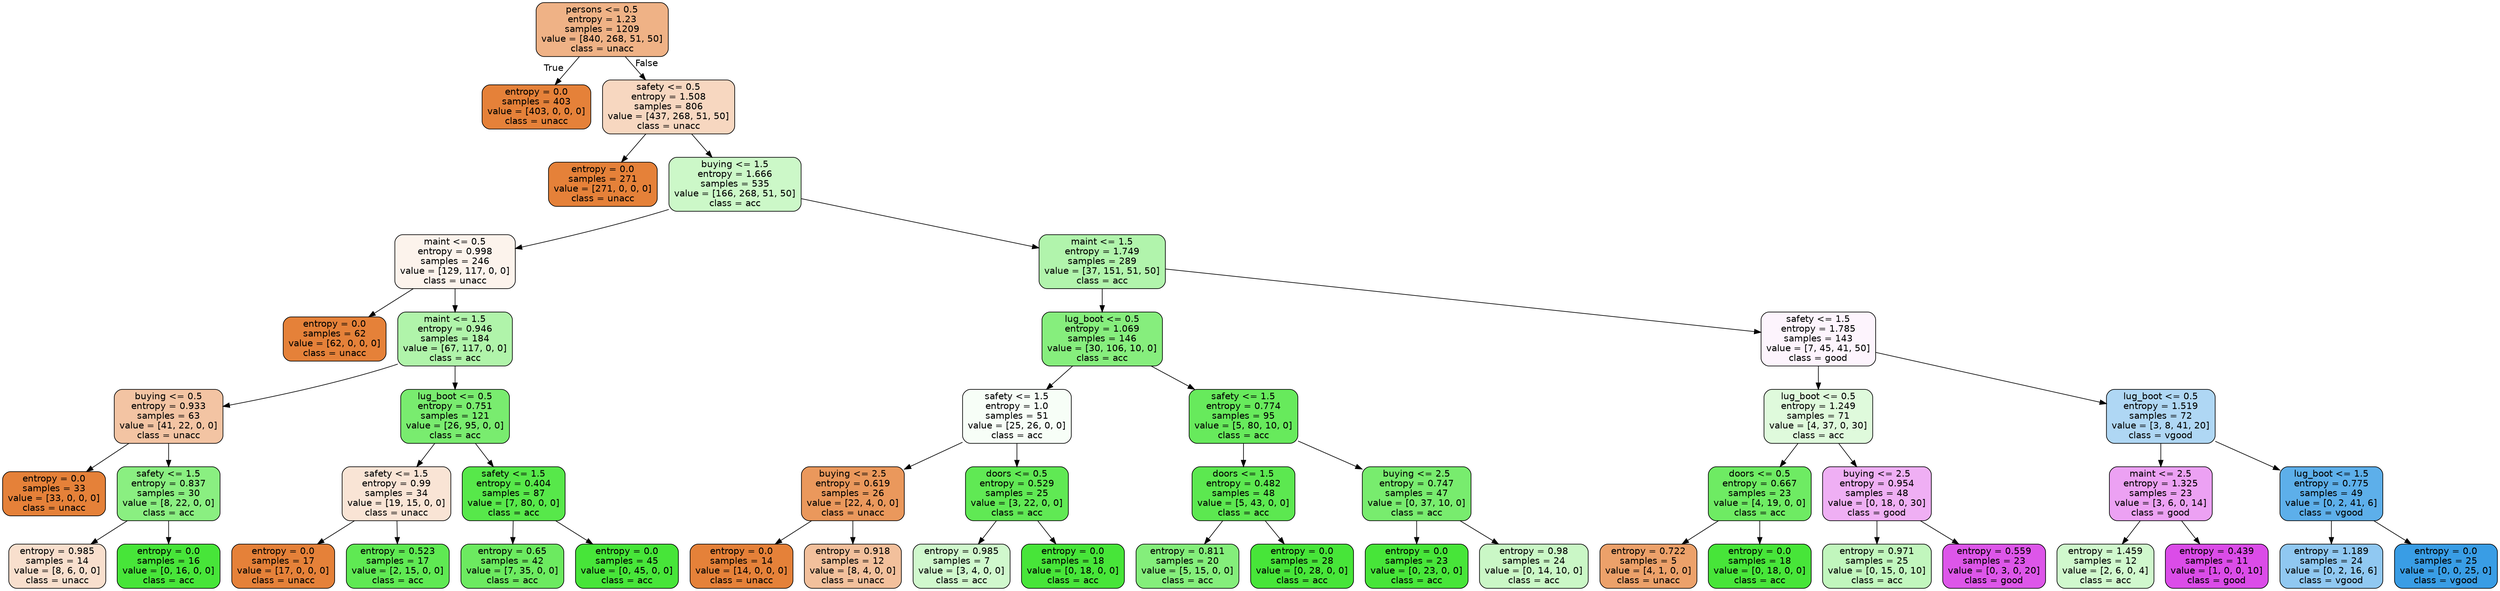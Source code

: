 digraph Tree {
node [shape=box, style="filled, rounded", color="black", fontname=helvetica] ;
edge [fontname=helvetica] ;
0 [label="persons <= 0.5\nentropy = 1.23\nsamples = 1209\nvalue = [840, 268, 51, 50]\nclass = unacc", fillcolor="#e581399b"] ;
1 [label="entropy = 0.0\nsamples = 403\nvalue = [403, 0, 0, 0]\nclass = unacc", fillcolor="#e58139ff"] ;
0 -> 1 [labeldistance=2.5, labelangle=45, headlabel="True"] ;
2 [label="safety <= 0.5\nentropy = 1.508\nsamples = 806\nvalue = [437, 268, 51, 50]\nclass = unacc", fillcolor="#e5813950"] ;
0 -> 2 [labeldistance=2.5, labelangle=-45, headlabel="False"] ;
3 [label="entropy = 0.0\nsamples = 271\nvalue = [271, 0, 0, 0]\nclass = unacc", fillcolor="#e58139ff"] ;
2 -> 3 ;
4 [label="buying <= 1.5\nentropy = 1.666\nsamples = 535\nvalue = [166, 268, 51, 50]\nclass = acc", fillcolor="#47e53946"] ;
2 -> 4 ;
5 [label="maint <= 0.5\nentropy = 0.998\nsamples = 246\nvalue = [129, 117, 0, 0]\nclass = unacc", fillcolor="#e5813918"] ;
4 -> 5 ;
6 [label="entropy = 0.0\nsamples = 62\nvalue = [62, 0, 0, 0]\nclass = unacc", fillcolor="#e58139ff"] ;
5 -> 6 ;
7 [label="maint <= 1.5\nentropy = 0.946\nsamples = 184\nvalue = [67, 117, 0, 0]\nclass = acc", fillcolor="#47e5396d"] ;
5 -> 7 ;
8 [label="buying <= 0.5\nentropy = 0.933\nsamples = 63\nvalue = [41, 22, 0, 0]\nclass = unacc", fillcolor="#e5813976"] ;
7 -> 8 ;
9 [label="entropy = 0.0\nsamples = 33\nvalue = [33, 0, 0, 0]\nclass = unacc", fillcolor="#e58139ff"] ;
8 -> 9 ;
10 [label="safety <= 1.5\nentropy = 0.837\nsamples = 30\nvalue = [8, 22, 0, 0]\nclass = acc", fillcolor="#47e539a2"] ;
8 -> 10 ;
11 [label="entropy = 0.985\nsamples = 14\nvalue = [8, 6, 0, 0]\nclass = unacc", fillcolor="#e5813940"] ;
10 -> 11 ;
12 [label="entropy = 0.0\nsamples = 16\nvalue = [0, 16, 0, 0]\nclass = acc", fillcolor="#47e539ff"] ;
10 -> 12 ;
13 [label="lug_boot <= 0.5\nentropy = 0.751\nsamples = 121\nvalue = [26, 95, 0, 0]\nclass = acc", fillcolor="#47e539b9"] ;
7 -> 13 ;
14 [label="safety <= 1.5\nentropy = 0.99\nsamples = 34\nvalue = [19, 15, 0, 0]\nclass = unacc", fillcolor="#e5813936"] ;
13 -> 14 ;
15 [label="entropy = 0.0\nsamples = 17\nvalue = [17, 0, 0, 0]\nclass = unacc", fillcolor="#e58139ff"] ;
14 -> 15 ;
16 [label="entropy = 0.523\nsamples = 17\nvalue = [2, 15, 0, 0]\nclass = acc", fillcolor="#47e539dd"] ;
14 -> 16 ;
17 [label="safety <= 1.5\nentropy = 0.404\nsamples = 87\nvalue = [7, 80, 0, 0]\nclass = acc", fillcolor="#47e539e9"] ;
13 -> 17 ;
18 [label="entropy = 0.65\nsamples = 42\nvalue = [7, 35, 0, 0]\nclass = acc", fillcolor="#47e539cc"] ;
17 -> 18 ;
19 [label="entropy = 0.0\nsamples = 45\nvalue = [0, 45, 0, 0]\nclass = acc", fillcolor="#47e539ff"] ;
17 -> 19 ;
20 [label="maint <= 1.5\nentropy = 1.749\nsamples = 289\nvalue = [37, 151, 51, 50]\nclass = acc", fillcolor="#47e5396b"] ;
4 -> 20 ;
21 [label="lug_boot <= 0.5\nentropy = 1.069\nsamples = 146\nvalue = [30, 106, 10, 0]\nclass = acc", fillcolor="#47e539a7"] ;
20 -> 21 ;
22 [label="safety <= 1.5\nentropy = 1.0\nsamples = 51\nvalue = [25, 26, 0, 0]\nclass = acc", fillcolor="#47e5390a"] ;
21 -> 22 ;
23 [label="buying <= 2.5\nentropy = 0.619\nsamples = 26\nvalue = [22, 4, 0, 0]\nclass = unacc", fillcolor="#e58139d1"] ;
22 -> 23 ;
24 [label="entropy = 0.0\nsamples = 14\nvalue = [14, 0, 0, 0]\nclass = unacc", fillcolor="#e58139ff"] ;
23 -> 24 ;
25 [label="entropy = 0.918\nsamples = 12\nvalue = [8, 4, 0, 0]\nclass = unacc", fillcolor="#e581397f"] ;
23 -> 25 ;
26 [label="doors <= 0.5\nentropy = 0.529\nsamples = 25\nvalue = [3, 22, 0, 0]\nclass = acc", fillcolor="#47e539dc"] ;
22 -> 26 ;
27 [label="entropy = 0.985\nsamples = 7\nvalue = [3, 4, 0, 0]\nclass = acc", fillcolor="#47e53940"] ;
26 -> 27 ;
28 [label="entropy = 0.0\nsamples = 18\nvalue = [0, 18, 0, 0]\nclass = acc", fillcolor="#47e539ff"] ;
26 -> 28 ;
29 [label="safety <= 1.5\nentropy = 0.774\nsamples = 95\nvalue = [5, 80, 10, 0]\nclass = acc", fillcolor="#47e539d2"] ;
21 -> 29 ;
30 [label="doors <= 1.5\nentropy = 0.482\nsamples = 48\nvalue = [5, 43, 0, 0]\nclass = acc", fillcolor="#47e539e1"] ;
29 -> 30 ;
31 [label="entropy = 0.811\nsamples = 20\nvalue = [5, 15, 0, 0]\nclass = acc", fillcolor="#47e539aa"] ;
30 -> 31 ;
32 [label="entropy = 0.0\nsamples = 28\nvalue = [0, 28, 0, 0]\nclass = acc", fillcolor="#47e539ff"] ;
30 -> 32 ;
33 [label="buying <= 2.5\nentropy = 0.747\nsamples = 47\nvalue = [0, 37, 10, 0]\nclass = acc", fillcolor="#47e539ba"] ;
29 -> 33 ;
34 [label="entropy = 0.0\nsamples = 23\nvalue = [0, 23, 0, 0]\nclass = acc", fillcolor="#47e539ff"] ;
33 -> 34 ;
35 [label="entropy = 0.98\nsamples = 24\nvalue = [0, 14, 10, 0]\nclass = acc", fillcolor="#47e53949"] ;
33 -> 35 ;
36 [label="safety <= 1.5\nentropy = 1.785\nsamples = 143\nvalue = [7, 45, 41, 50]\nclass = good", fillcolor="#d739e50d"] ;
20 -> 36 ;
37 [label="lug_boot <= 0.5\nentropy = 1.249\nsamples = 71\nvalue = [4, 37, 0, 30]\nclass = acc", fillcolor="#47e5392c"] ;
36 -> 37 ;
38 [label="doors <= 0.5\nentropy = 0.667\nsamples = 23\nvalue = [4, 19, 0, 0]\nclass = acc", fillcolor="#47e539c9"] ;
37 -> 38 ;
39 [label="entropy = 0.722\nsamples = 5\nvalue = [4, 1, 0, 0]\nclass = unacc", fillcolor="#e58139bf"] ;
38 -> 39 ;
40 [label="entropy = 0.0\nsamples = 18\nvalue = [0, 18, 0, 0]\nclass = acc", fillcolor="#47e539ff"] ;
38 -> 40 ;
41 [label="buying <= 2.5\nentropy = 0.954\nsamples = 48\nvalue = [0, 18, 0, 30]\nclass = good", fillcolor="#d739e566"] ;
37 -> 41 ;
42 [label="entropy = 0.971\nsamples = 25\nvalue = [0, 15, 0, 10]\nclass = acc", fillcolor="#47e53955"] ;
41 -> 42 ;
43 [label="entropy = 0.559\nsamples = 23\nvalue = [0, 3, 0, 20]\nclass = good", fillcolor="#d739e5d9"] ;
41 -> 43 ;
44 [label="lug_boot <= 0.5\nentropy = 1.519\nsamples = 72\nvalue = [3, 8, 41, 20]\nclass = vgood", fillcolor="#399de567"] ;
36 -> 44 ;
45 [label="maint <= 2.5\nentropy = 1.325\nsamples = 23\nvalue = [3, 6, 0, 14]\nclass = good", fillcolor="#d739e578"] ;
44 -> 45 ;
46 [label="entropy = 1.459\nsamples = 12\nvalue = [2, 6, 0, 4]\nclass = acc", fillcolor="#47e53940"] ;
45 -> 46 ;
47 [label="entropy = 0.439\nsamples = 11\nvalue = [1, 0, 0, 10]\nclass = good", fillcolor="#d739e5e6"] ;
45 -> 47 ;
48 [label="lug_boot <= 1.5\nentropy = 0.775\nsamples = 49\nvalue = [0, 2, 41, 6]\nclass = vgood", fillcolor="#399de5d0"] ;
44 -> 48 ;
49 [label="entropy = 1.189\nsamples = 24\nvalue = [0, 2, 16, 6]\nclass = vgood", fillcolor="#399de58e"] ;
48 -> 49 ;
50 [label="entropy = 0.0\nsamples = 25\nvalue = [0, 0, 25, 0]\nclass = vgood", fillcolor="#399de5ff"] ;
48 -> 50 ;
}